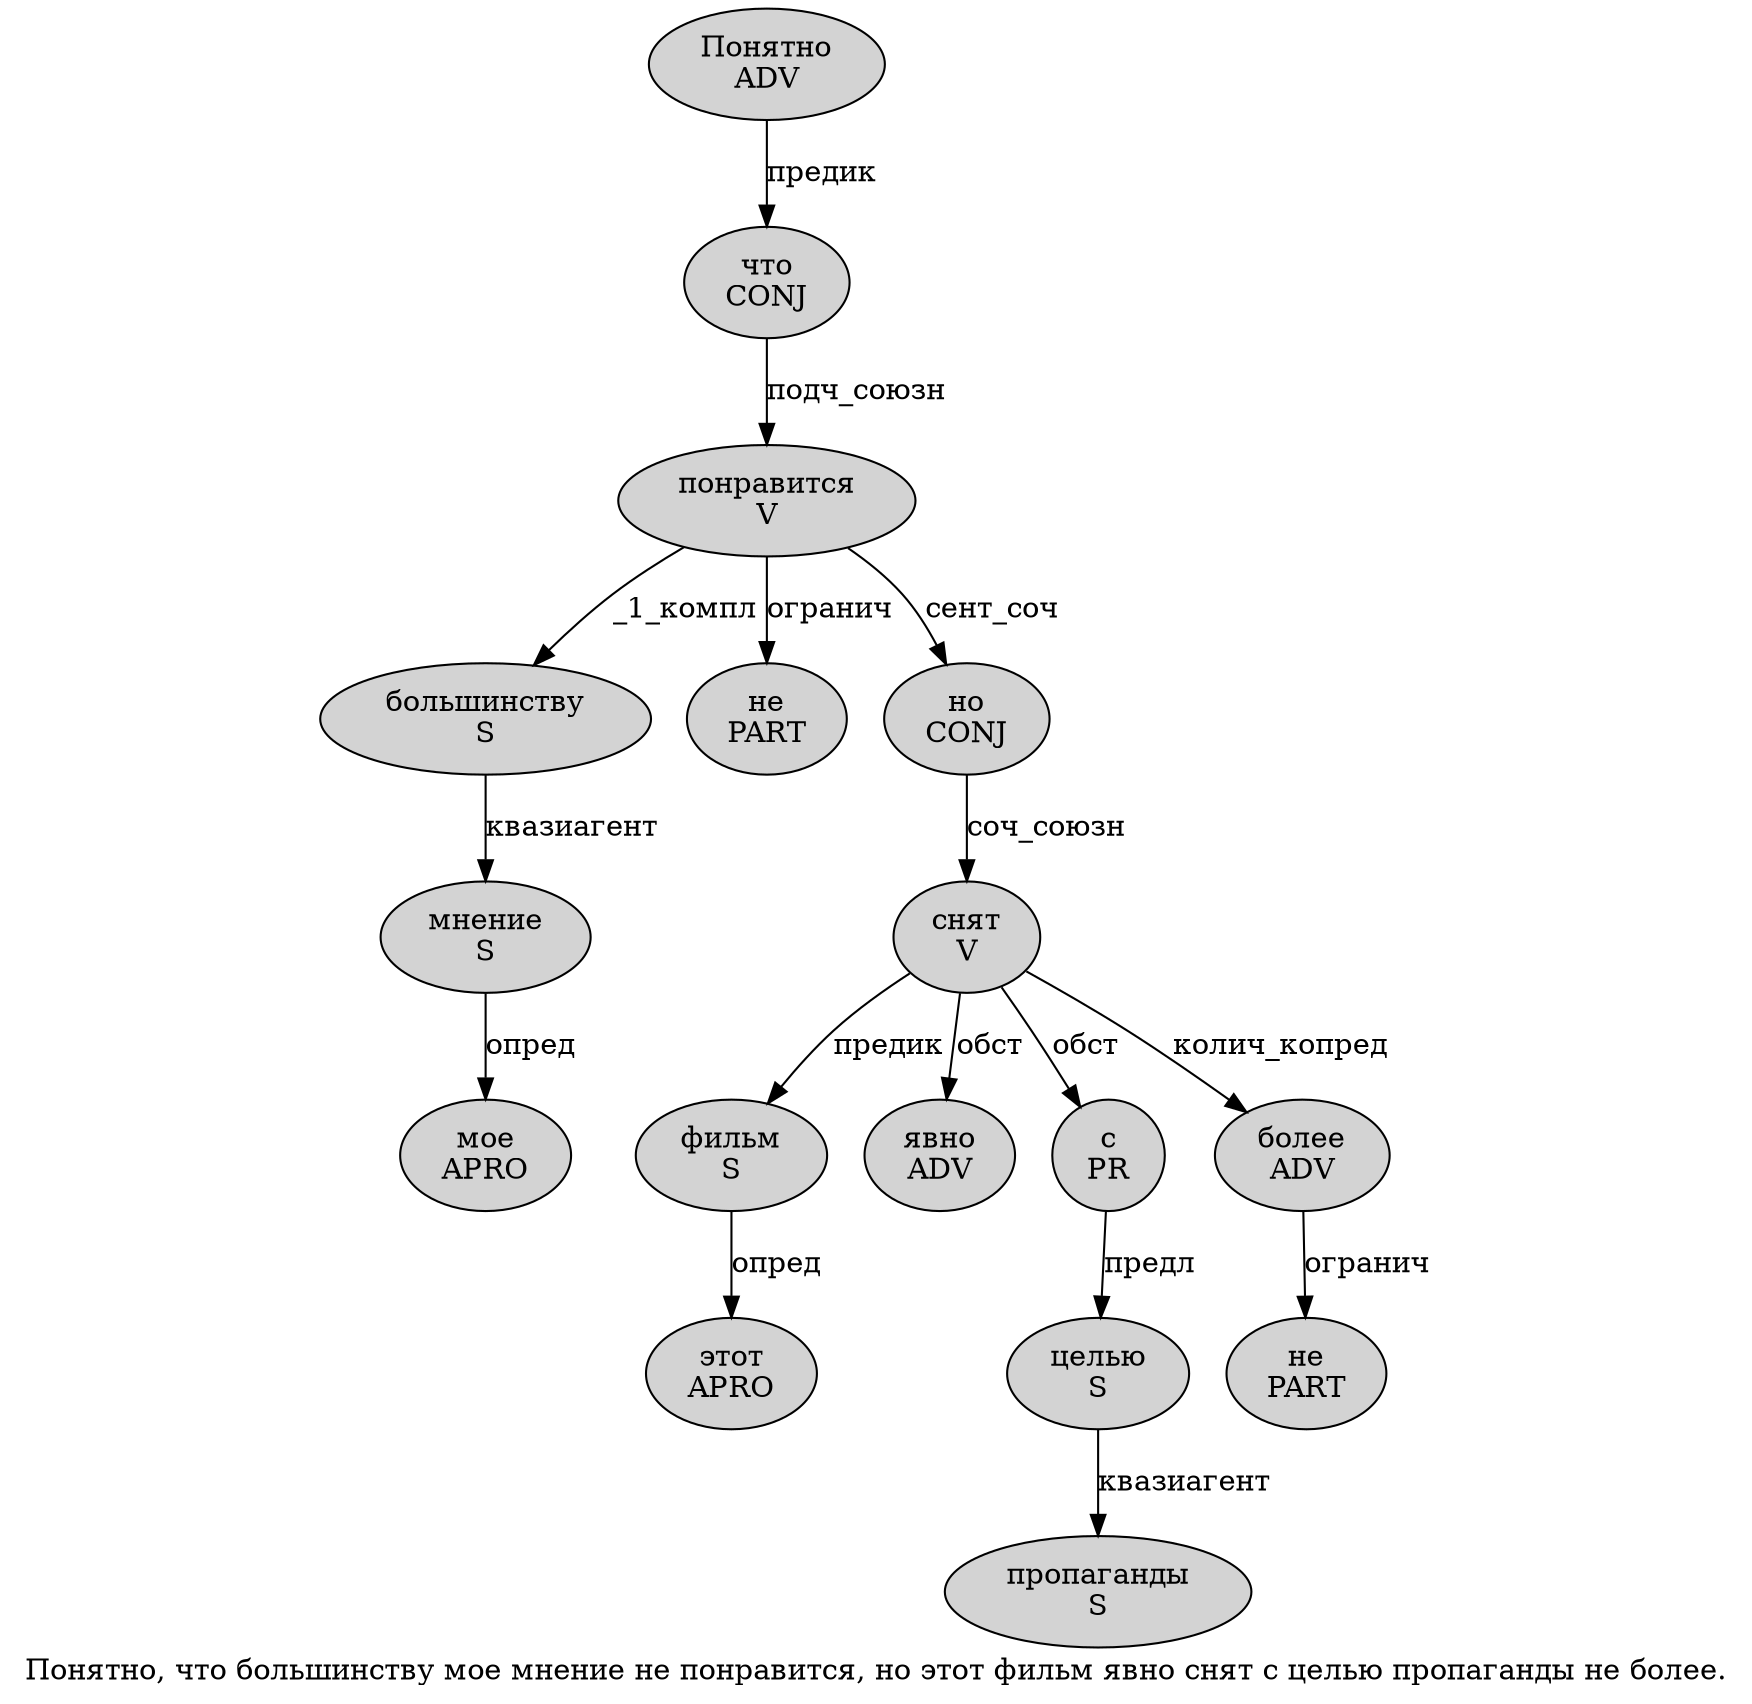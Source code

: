 digraph SENTENCE_2469 {
	graph [label="Понятно, что большинству мое мнение не понравится, но этот фильм явно снят с целью пропаганды не более."]
	node [style=filled]
		0 [label="Понятно
ADV" color="" fillcolor=lightgray penwidth=1 shape=ellipse]
		2 [label="что
CONJ" color="" fillcolor=lightgray penwidth=1 shape=ellipse]
		3 [label="большинству
S" color="" fillcolor=lightgray penwidth=1 shape=ellipse]
		4 [label="мое
APRO" color="" fillcolor=lightgray penwidth=1 shape=ellipse]
		5 [label="мнение
S" color="" fillcolor=lightgray penwidth=1 shape=ellipse]
		6 [label="не
PART" color="" fillcolor=lightgray penwidth=1 shape=ellipse]
		7 [label="понравится
V" color="" fillcolor=lightgray penwidth=1 shape=ellipse]
		9 [label="но
CONJ" color="" fillcolor=lightgray penwidth=1 shape=ellipse]
		10 [label="этот
APRO" color="" fillcolor=lightgray penwidth=1 shape=ellipse]
		11 [label="фильм
S" color="" fillcolor=lightgray penwidth=1 shape=ellipse]
		12 [label="явно
ADV" color="" fillcolor=lightgray penwidth=1 shape=ellipse]
		13 [label="снят
V" color="" fillcolor=lightgray penwidth=1 shape=ellipse]
		14 [label="с
PR" color="" fillcolor=lightgray penwidth=1 shape=ellipse]
		15 [label="целью
S" color="" fillcolor=lightgray penwidth=1 shape=ellipse]
		16 [label="пропаганды
S" color="" fillcolor=lightgray penwidth=1 shape=ellipse]
		17 [label="не
PART" color="" fillcolor=lightgray penwidth=1 shape=ellipse]
		18 [label="более
ADV" color="" fillcolor=lightgray penwidth=1 shape=ellipse]
			11 -> 10 [label="опред"]
			2 -> 7 [label="подч_союзн"]
			5 -> 4 [label="опред"]
			18 -> 17 [label="огранич"]
			9 -> 13 [label="соч_союзн"]
			3 -> 5 [label="квазиагент"]
			0 -> 2 [label="предик"]
			14 -> 15 [label="предл"]
			7 -> 3 [label="_1_компл"]
			7 -> 6 [label="огранич"]
			7 -> 9 [label="сент_соч"]
			13 -> 11 [label="предик"]
			13 -> 12 [label="обст"]
			13 -> 14 [label="обст"]
			13 -> 18 [label="колич_копред"]
			15 -> 16 [label="квазиагент"]
}